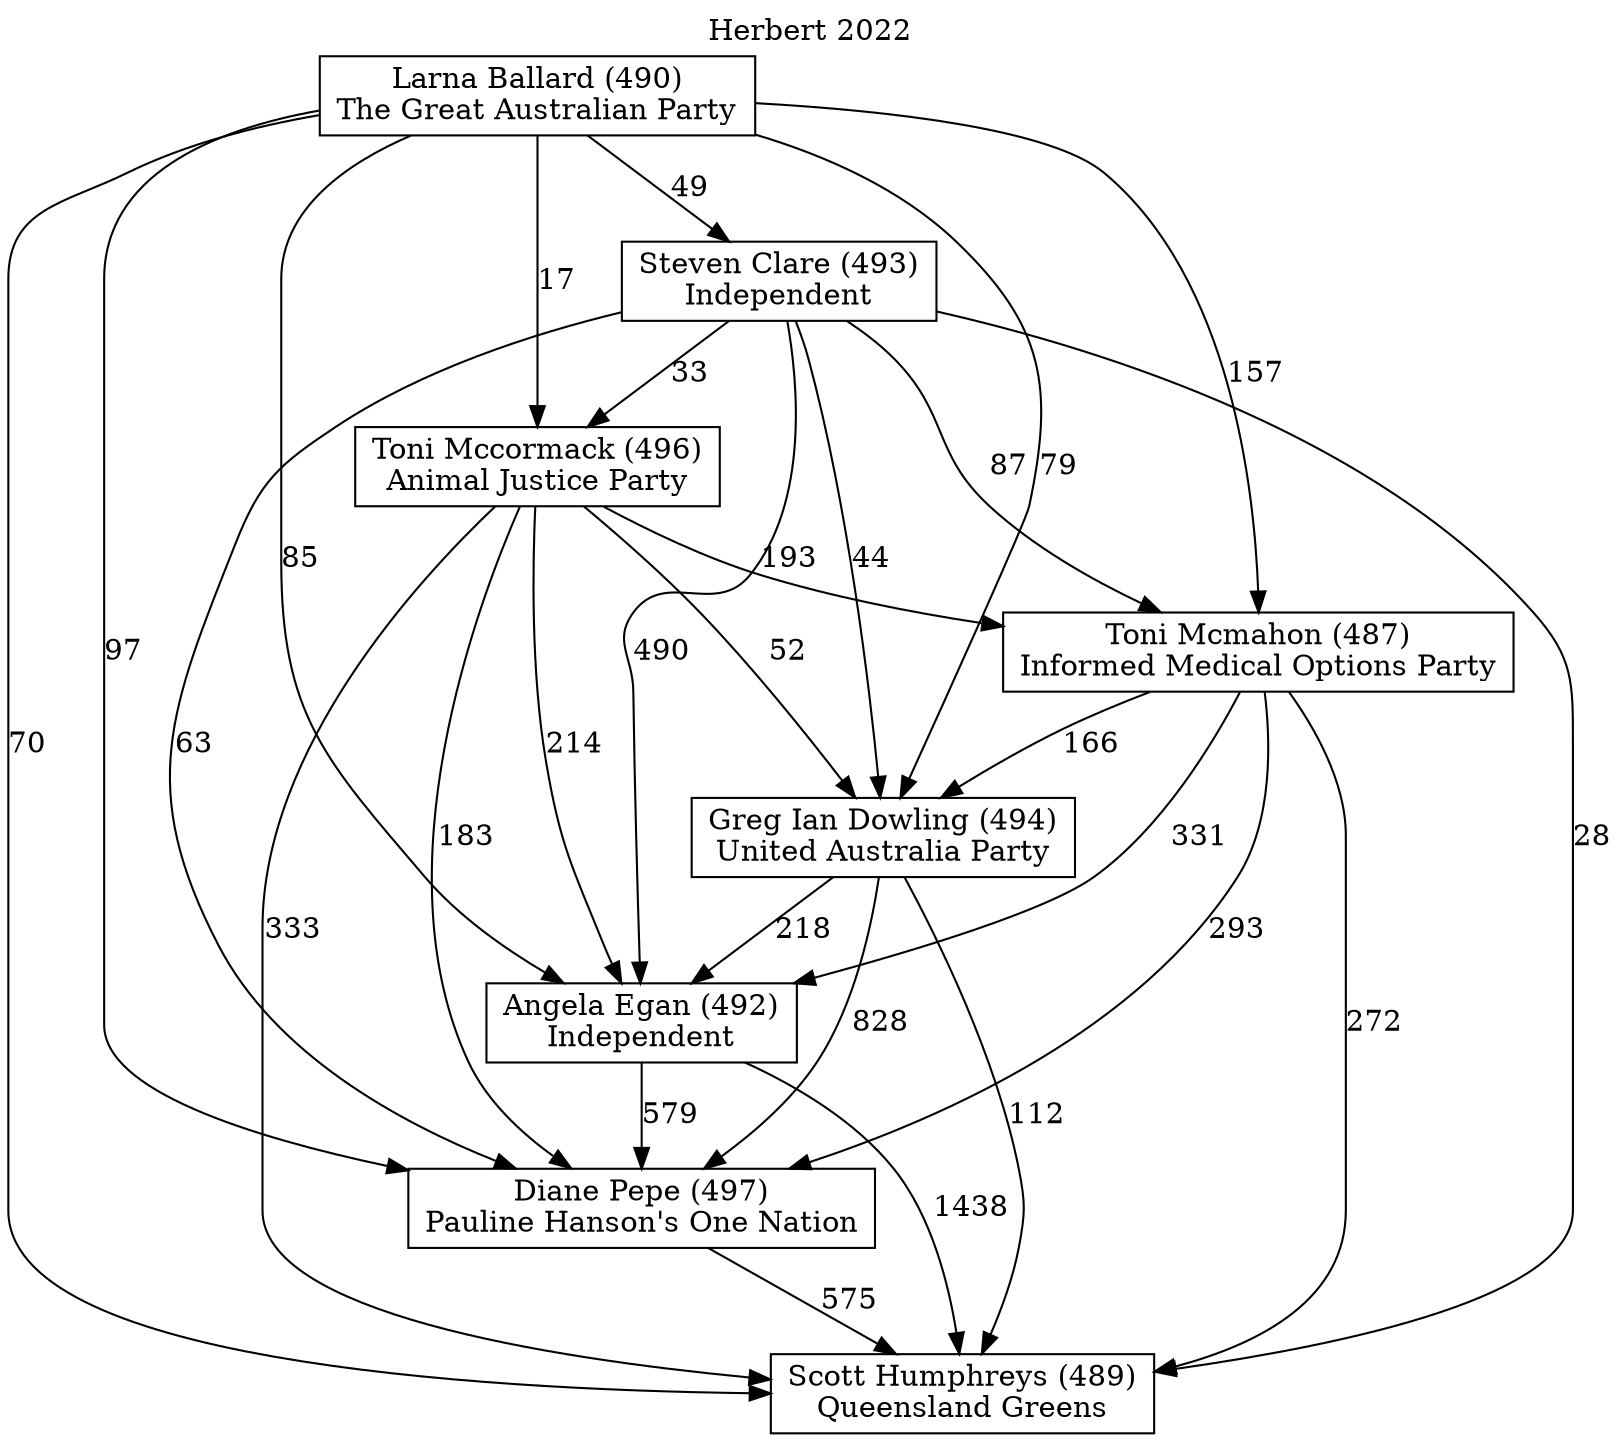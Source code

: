 // House preference flow
digraph "Scott Humphreys (489)_Herbert_2022" {
	graph [label="Herbert 2022" labelloc=t mclimit=10]
	node [shape=box]
	"Toni Mccormack (496)" [label="Toni Mccormack (496)
Animal Justice Party"]
	"Toni Mcmahon (487)" [label="Toni Mcmahon (487)
Informed Medical Options Party"]
	"Larna Ballard (490)" [label="Larna Ballard (490)
The Great Australian Party"]
	"Steven Clare (493)" [label="Steven Clare (493)
Independent"]
	"Diane Pepe (497)" [label="Diane Pepe (497)
Pauline Hanson's One Nation"]
	"Scott Humphreys (489)" [label="Scott Humphreys (489)
Queensland Greens"]
	"Angela Egan (492)" [label="Angela Egan (492)
Independent"]
	"Greg Ian Dowling (494)" [label="Greg Ian Dowling (494)
United Australia Party"]
	"Larna Ballard (490)" -> "Toni Mccormack (496)" [label=17]
	"Steven Clare (493)" -> "Diane Pepe (497)" [label=63]
	"Larna Ballard (490)" -> "Greg Ian Dowling (494)" [label=79]
	"Steven Clare (493)" -> "Greg Ian Dowling (494)" [label=44]
	"Steven Clare (493)" -> "Scott Humphreys (489)" [label=28]
	"Greg Ian Dowling (494)" -> "Scott Humphreys (489)" [label=112]
	"Angela Egan (492)" -> "Scott Humphreys (489)" [label=1438]
	"Angela Egan (492)" -> "Diane Pepe (497)" [label=579]
	"Toni Mccormack (496)" -> "Toni Mcmahon (487)" [label=193]
	"Toni Mccormack (496)" -> "Greg Ian Dowling (494)" [label=52]
	"Larna Ballard (490)" -> "Angela Egan (492)" [label=85]
	"Greg Ian Dowling (494)" -> "Diane Pepe (497)" [label=828]
	"Toni Mccormack (496)" -> "Angela Egan (492)" [label=214]
	"Toni Mcmahon (487)" -> "Angela Egan (492)" [label=331]
	"Steven Clare (493)" -> "Toni Mccormack (496)" [label=33]
	"Larna Ballard (490)" -> "Scott Humphreys (489)" [label=70]
	"Toni Mccormack (496)" -> "Diane Pepe (497)" [label=183]
	"Steven Clare (493)" -> "Angela Egan (492)" [label=490]
	"Larna Ballard (490)" -> "Diane Pepe (497)" [label=97]
	"Larna Ballard (490)" -> "Steven Clare (493)" [label=49]
	"Diane Pepe (497)" -> "Scott Humphreys (489)" [label=575]
	"Steven Clare (493)" -> "Toni Mcmahon (487)" [label=87]
	"Larna Ballard (490)" -> "Toni Mcmahon (487)" [label=157]
	"Toni Mcmahon (487)" -> "Greg Ian Dowling (494)" [label=166]
	"Greg Ian Dowling (494)" -> "Angela Egan (492)" [label=218]
	"Toni Mcmahon (487)" -> "Diane Pepe (497)" [label=293]
	"Toni Mcmahon (487)" -> "Scott Humphreys (489)" [label=272]
	"Toni Mccormack (496)" -> "Scott Humphreys (489)" [label=333]
}
